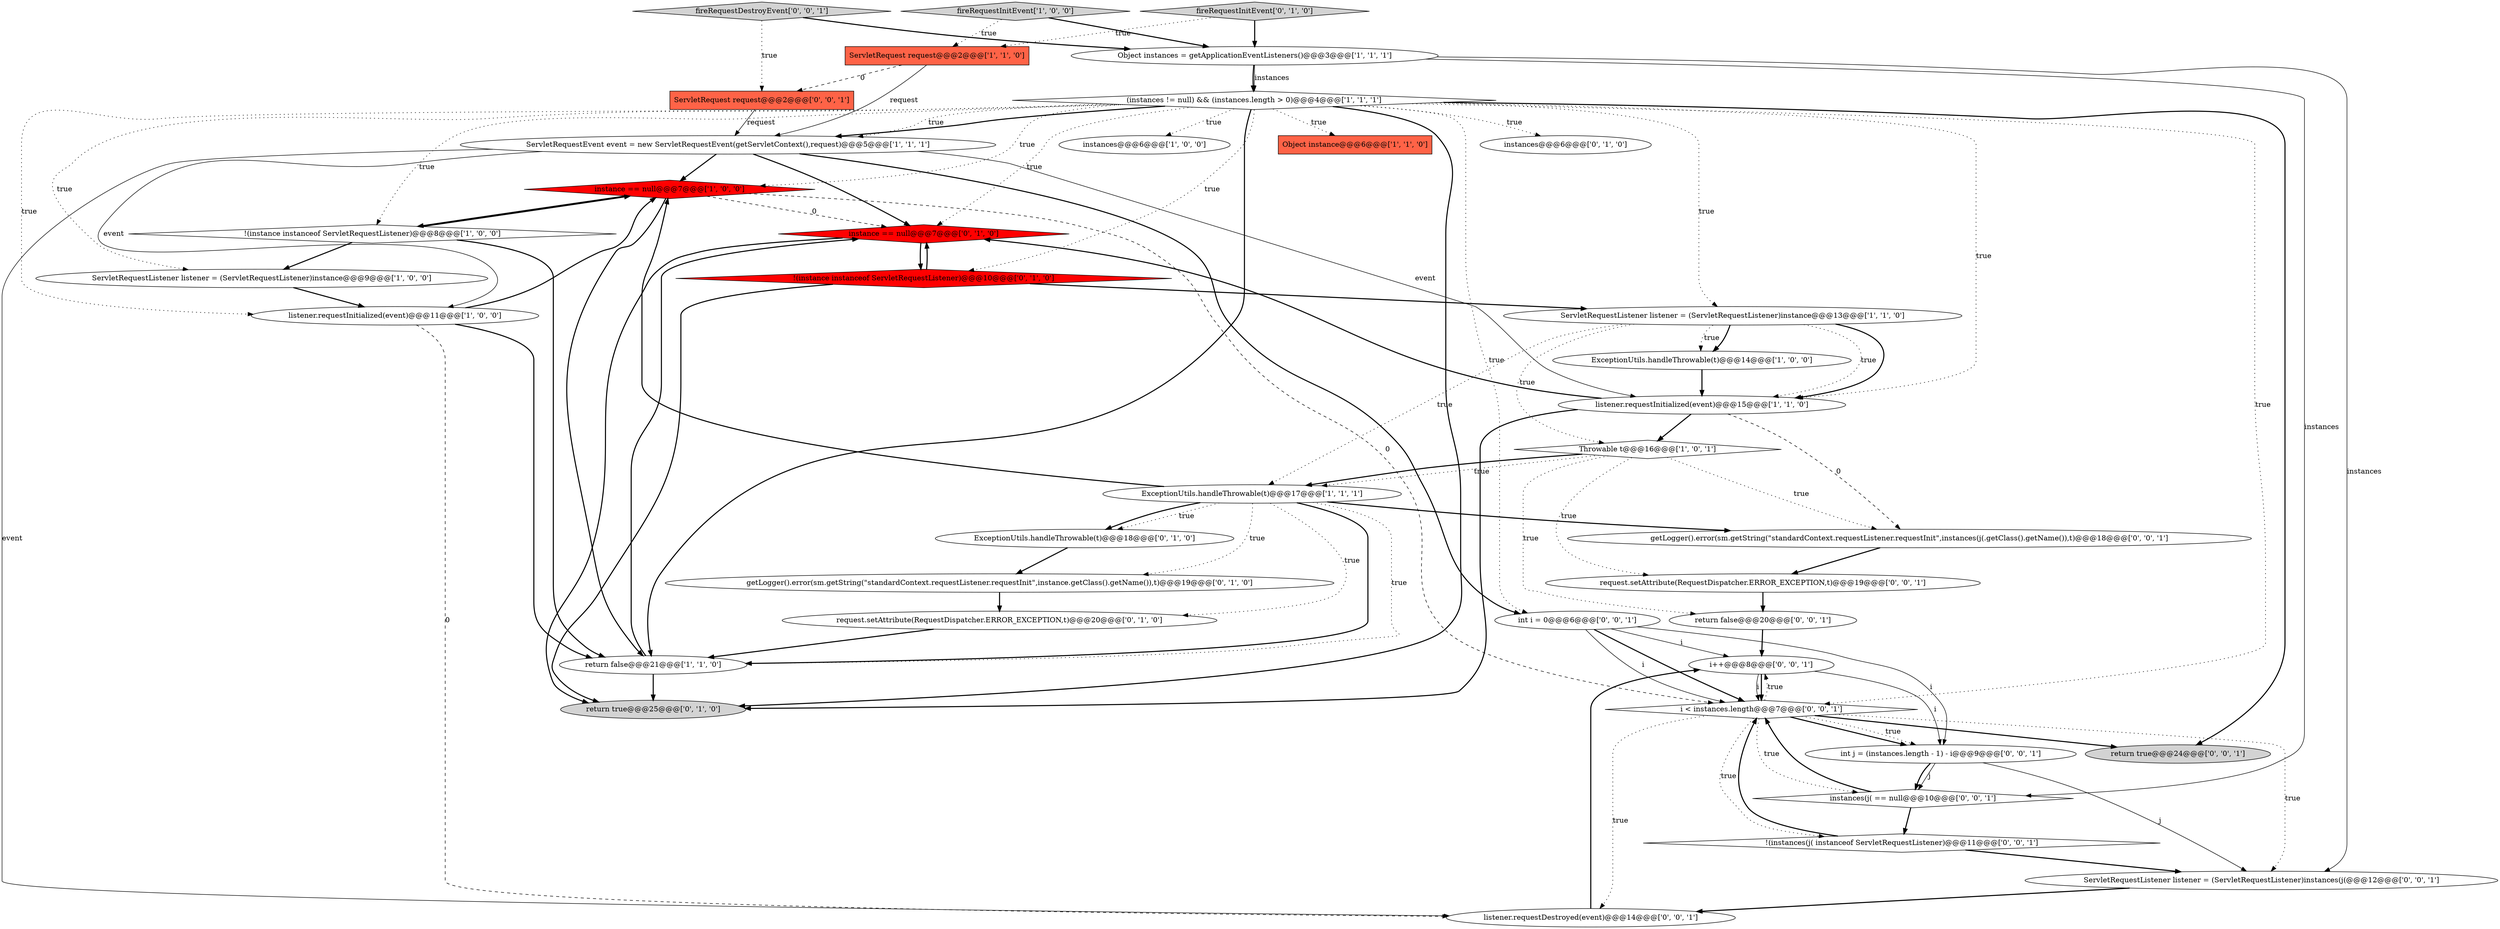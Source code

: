 digraph {
35 [style = filled, label = "request.setAttribute(RequestDispatcher.ERROR_EXCEPTION,t)@@@19@@@['0', '0', '1']", fillcolor = white, shape = ellipse image = "AAA0AAABBB3BBB"];
31 [style = filled, label = "instances(j( == null@@@10@@@['0', '0', '1']", fillcolor = white, shape = diamond image = "AAA0AAABBB3BBB"];
7 [style = filled, label = "fireRequestInitEvent['1', '0', '0']", fillcolor = lightgray, shape = diamond image = "AAA0AAABBB1BBB"];
6 [style = filled, label = "instance == null@@@7@@@['1', '0', '0']", fillcolor = red, shape = diamond image = "AAA1AAABBB1BBB"];
34 [style = filled, label = "ServletRequestListener listener = (ServletRequestListener)instances(j(@@@12@@@['0', '0', '1']", fillcolor = white, shape = ellipse image = "AAA0AAABBB3BBB"];
17 [style = filled, label = "request.setAttribute(RequestDispatcher.ERROR_EXCEPTION,t)@@@20@@@['0', '1', '0']", fillcolor = white, shape = ellipse image = "AAA0AAABBB2BBB"];
28 [style = filled, label = "return true@@@24@@@['0', '0', '1']", fillcolor = lightgray, shape = ellipse image = "AAA0AAABBB3BBB"];
0 [style = filled, label = "ServletRequestListener listener = (ServletRequestListener)instance@@@13@@@['1', '1', '0']", fillcolor = white, shape = ellipse image = "AAA0AAABBB1BBB"];
29 [style = filled, label = "i < instances.length@@@7@@@['0', '0', '1']", fillcolor = white, shape = diamond image = "AAA0AAABBB3BBB"];
12 [style = filled, label = "listener.requestInitialized(event)@@@15@@@['1', '1', '0']", fillcolor = white, shape = ellipse image = "AAA0AAABBB1BBB"];
2 [style = filled, label = "ServletRequestEvent event = new ServletRequestEvent(getServletContext(),request)@@@5@@@['1', '1', '1']", fillcolor = white, shape = ellipse image = "AAA0AAABBB1BBB"];
33 [style = filled, label = "int j = (instances.length - 1) - i@@@9@@@['0', '0', '1']", fillcolor = white, shape = ellipse image = "AAA0AAABBB3BBB"];
21 [style = filled, label = "instance == null@@@7@@@['0', '1', '0']", fillcolor = red, shape = diamond image = "AAA1AAABBB2BBB"];
5 [style = filled, label = "ServletRequestListener listener = (ServletRequestListener)instance@@@9@@@['1', '0', '0']", fillcolor = white, shape = ellipse image = "AAA0AAABBB1BBB"];
8 [style = filled, label = "instances@@@6@@@['1', '0', '0']", fillcolor = white, shape = ellipse image = "AAA0AAABBB1BBB"];
24 [style = filled, label = "fireRequestInitEvent['0', '1', '0']", fillcolor = lightgray, shape = diamond image = "AAA0AAABBB2BBB"];
1 [style = filled, label = "(instances != null) && (instances.length > 0)@@@4@@@['1', '1', '1']", fillcolor = white, shape = diamond image = "AAA0AAABBB1BBB"];
13 [style = filled, label = "listener.requestInitialized(event)@@@11@@@['1', '0', '0']", fillcolor = white, shape = ellipse image = "AAA0AAABBB1BBB"];
38 [style = filled, label = "!(instances(j( instanceof ServletRequestListener)@@@11@@@['0', '0', '1']", fillcolor = white, shape = diamond image = "AAA0AAABBB3BBB"];
23 [style = filled, label = "getLogger().error(sm.getString(\"standardContext.requestListener.requestInit\",instance.getClass().getName()),t)@@@19@@@['0', '1', '0']", fillcolor = white, shape = ellipse image = "AAA0AAABBB2BBB"];
36 [style = filled, label = "int i = 0@@@6@@@['0', '0', '1']", fillcolor = white, shape = ellipse image = "AAA0AAABBB3BBB"];
25 [style = filled, label = "ServletRequest request@@@2@@@['0', '0', '1']", fillcolor = tomato, shape = box image = "AAA0AAABBB3BBB"];
19 [style = filled, label = "ExceptionUtils.handleThrowable(t)@@@18@@@['0', '1', '0']", fillcolor = white, shape = ellipse image = "AAA0AAABBB2BBB"];
15 [style = filled, label = "Object instances = getApplicationEventListeners()@@@3@@@['1', '1', '1']", fillcolor = white, shape = ellipse image = "AAA0AAABBB1BBB"];
18 [style = filled, label = "!(instance instanceof ServletRequestListener)@@@10@@@['0', '1', '0']", fillcolor = red, shape = diamond image = "AAA1AAABBB2BBB"];
27 [style = filled, label = "return false@@@20@@@['0', '0', '1']", fillcolor = white, shape = ellipse image = "AAA0AAABBB3BBB"];
16 [style = filled, label = "ServletRequest request@@@2@@@['1', '1', '0']", fillcolor = tomato, shape = box image = "AAA0AAABBB1BBB"];
10 [style = filled, label = "Object instance@@@6@@@['1', '1', '0']", fillcolor = tomato, shape = box image = "AAA0AAABBB1BBB"];
3 [style = filled, label = "!(instance instanceof ServletRequestListener)@@@8@@@['1', '0', '0']", fillcolor = white, shape = diamond image = "AAA0AAABBB1BBB"];
14 [style = filled, label = "ExceptionUtils.handleThrowable(t)@@@14@@@['1', '0', '0']", fillcolor = white, shape = ellipse image = "AAA0AAABBB1BBB"];
37 [style = filled, label = "listener.requestDestroyed(event)@@@14@@@['0', '0', '1']", fillcolor = white, shape = ellipse image = "AAA0AAABBB3BBB"];
11 [style = filled, label = "ExceptionUtils.handleThrowable(t)@@@17@@@['1', '1', '1']", fillcolor = white, shape = ellipse image = "AAA0AAABBB1BBB"];
4 [style = filled, label = "return false@@@21@@@['1', '1', '0']", fillcolor = white, shape = ellipse image = "AAA0AAABBB1BBB"];
9 [style = filled, label = "Throwable t@@@16@@@['1', '0', '1']", fillcolor = white, shape = diamond image = "AAA0AAABBB1BBB"];
20 [style = filled, label = "instances@@@6@@@['0', '1', '0']", fillcolor = white, shape = ellipse image = "AAA0AAABBB2BBB"];
26 [style = filled, label = "getLogger().error(sm.getString(\"standardContext.requestListener.requestInit\",instances(j(.getClass().getName()),t)@@@18@@@['0', '0', '1']", fillcolor = white, shape = ellipse image = "AAA0AAABBB3BBB"];
22 [style = filled, label = "return true@@@25@@@['0', '1', '0']", fillcolor = lightgray, shape = ellipse image = "AAA0AAABBB2BBB"];
30 [style = filled, label = "i++@@@8@@@['0', '0', '1']", fillcolor = white, shape = ellipse image = "AAA0AAABBB3BBB"];
32 [style = filled, label = "fireRequestDestroyEvent['0', '0', '1']", fillcolor = lightgray, shape = diamond image = "AAA0AAABBB3BBB"];
6->3 [style = bold, label=""];
0->12 [style = dotted, label="true"];
9->35 [style = dotted, label="true"];
9->11 [style = bold, label=""];
2->6 [style = bold, label=""];
36->29 [style = bold, label=""];
1->21 [style = dotted, label="true"];
15->31 [style = solid, label="instances"];
12->9 [style = bold, label=""];
3->4 [style = bold, label=""];
30->29 [style = bold, label=""];
21->18 [style = bold, label=""];
1->3 [style = dotted, label="true"];
12->26 [style = dashed, label="0"];
1->13 [style = dotted, label="true"];
1->28 [style = bold, label=""];
3->5 [style = bold, label=""];
0->14 [style = bold, label=""];
18->22 [style = bold, label=""];
32->25 [style = dotted, label="true"];
15->1 [style = solid, label="instances"];
1->12 [style = dotted, label="true"];
2->36 [style = bold, label=""];
26->35 [style = bold, label=""];
7->16 [style = dotted, label="true"];
23->17 [style = bold, label=""];
1->6 [style = dotted, label="true"];
1->0 [style = dotted, label="true"];
0->11 [style = dotted, label="true"];
18->0 [style = bold, label=""];
12->22 [style = bold, label=""];
1->4 [style = bold, label=""];
9->26 [style = dotted, label="true"];
12->21 [style = bold, label=""];
16->25 [style = dashed, label="0"];
15->34 [style = solid, label="instances"];
27->30 [style = bold, label=""];
4->21 [style = bold, label=""];
31->29 [style = bold, label=""];
30->33 [style = solid, label="i"];
33->31 [style = solid, label="j"];
36->30 [style = solid, label="i"];
1->18 [style = dotted, label="true"];
6->4 [style = bold, label=""];
21->22 [style = bold, label=""];
2->21 [style = bold, label=""];
1->8 [style = dotted, label="true"];
0->14 [style = dotted, label="true"];
29->31 [style = dotted, label="true"];
11->19 [style = dotted, label="true"];
2->37 [style = solid, label="event"];
4->22 [style = bold, label=""];
11->26 [style = bold, label=""];
1->10 [style = dotted, label="true"];
29->34 [style = dotted, label="true"];
37->30 [style = bold, label=""];
0->12 [style = bold, label=""];
9->11 [style = dotted, label="true"];
11->4 [style = bold, label=""];
11->17 [style = dotted, label="true"];
3->6 [style = bold, label=""];
31->38 [style = bold, label=""];
11->4 [style = dotted, label="true"];
24->16 [style = dotted, label="true"];
5->13 [style = bold, label=""];
38->34 [style = bold, label=""];
7->15 [style = bold, label=""];
1->2 [style = bold, label=""];
18->21 [style = bold, label=""];
13->6 [style = bold, label=""];
0->9 [style = dotted, label="true"];
1->20 [style = dotted, label="true"];
36->33 [style = solid, label="i"];
17->4 [style = bold, label=""];
24->15 [style = bold, label=""];
15->1 [style = bold, label=""];
30->29 [style = solid, label="i"];
6->21 [style = dashed, label="0"];
13->37 [style = dashed, label="0"];
35->27 [style = bold, label=""];
2->13 [style = solid, label="event"];
2->12 [style = solid, label="event"];
11->6 [style = bold, label=""];
38->29 [style = bold, label=""];
11->23 [style = dotted, label="true"];
16->2 [style = solid, label="request"];
29->38 [style = dotted, label="true"];
25->2 [style = solid, label="request"];
11->19 [style = bold, label=""];
29->37 [style = dotted, label="true"];
1->22 [style = bold, label=""];
29->28 [style = bold, label=""];
9->27 [style = dotted, label="true"];
33->34 [style = solid, label="j"];
1->29 [style = dotted, label="true"];
29->33 [style = bold, label=""];
1->36 [style = dotted, label="true"];
6->29 [style = dashed, label="0"];
34->37 [style = bold, label=""];
19->23 [style = bold, label=""];
14->12 [style = bold, label=""];
36->29 [style = solid, label="i"];
32->15 [style = bold, label=""];
29->30 [style = dotted, label="true"];
33->31 [style = bold, label=""];
29->33 [style = dotted, label="true"];
1->2 [style = dotted, label="true"];
1->5 [style = dotted, label="true"];
13->4 [style = bold, label=""];
}
